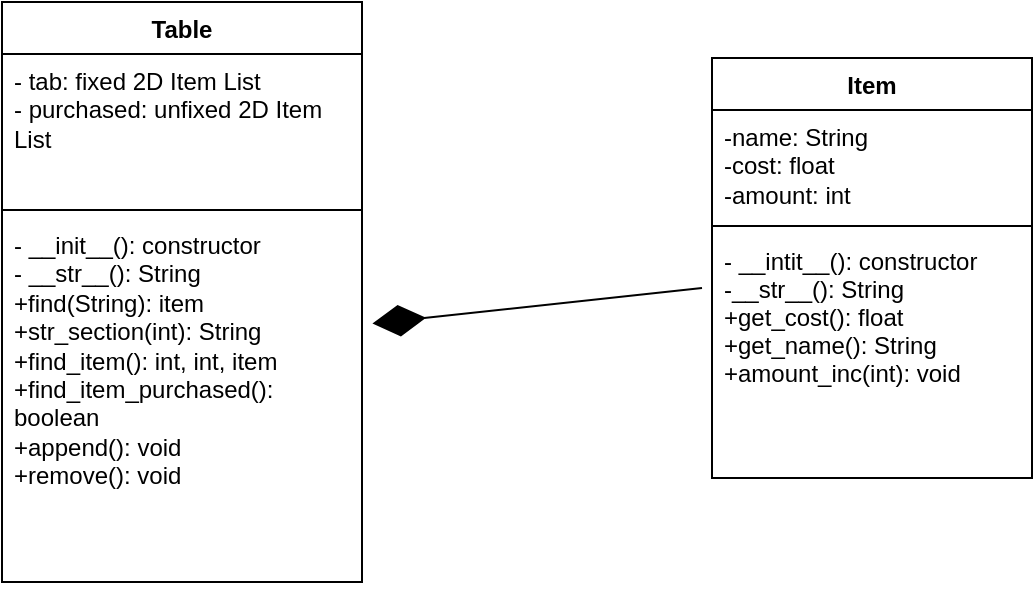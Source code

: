 <mxfile>
    <diagram name="Page-1" id="0xhTL03ZZ8w8dM94weIE">
        <mxGraphModel dx="745" dy="664" grid="1" gridSize="10" guides="1" tooltips="1" connect="1" arrows="1" fold="1" page="1" pageScale="1" pageWidth="850" pageHeight="1100" math="0" shadow="0">
            <root>
                <mxCell id="0"/>
                <mxCell id="1" parent="0"/>
                <mxCell id="r9ktLhKTOW2aritXuNVh-1" value="Table" style="swimlane;fontStyle=1;align=center;verticalAlign=top;childLayout=stackLayout;horizontal=1;startSize=26;horizontalStack=0;resizeParent=1;resizeParentMax=0;resizeLast=0;collapsible=1;marginBottom=0;" parent="1" vertex="1">
                    <mxGeometry x="70" y="10" width="180" height="290" as="geometry">
                        <mxRectangle x="220" y="240" width="100" height="30" as="alternateBounds"/>
                    </mxGeometry>
                </mxCell>
                <mxCell id="r9ktLhKTOW2aritXuNVh-2" value="- tab: fixed 2D Item List&#10;- purchased: unfixed 2D Item List" style="text;strokeColor=none;fillColor=none;align=left;verticalAlign=top;spacingLeft=4;spacingRight=4;overflow=hidden;rotatable=0;points=[[0,0.5],[1,0.5]];portConstraint=eastwest;whiteSpace=wrap;" parent="r9ktLhKTOW2aritXuNVh-1" vertex="1">
                    <mxGeometry y="26" width="180" height="74" as="geometry"/>
                </mxCell>
                <mxCell id="r9ktLhKTOW2aritXuNVh-3" value="" style="line;strokeWidth=1;fillColor=none;align=left;verticalAlign=middle;spacingTop=-1;spacingLeft=3;spacingRight=3;rotatable=0;labelPosition=right;points=[];portConstraint=eastwest;strokeColor=inherit;" parent="r9ktLhKTOW2aritXuNVh-1" vertex="1">
                    <mxGeometry y="100" width="180" height="8" as="geometry"/>
                </mxCell>
                <mxCell id="r9ktLhKTOW2aritXuNVh-4" value="- __init__(): constructor&#10;- __str__(): String&#10;+find(String): item&#10;+str_section(int): String&#10;+find_item(): int, int, item &#10;+find_item_purchased(): boolean&#10;+append(): void&#10;+remove(): void" style="text;strokeColor=none;fillColor=none;align=left;verticalAlign=top;spacingLeft=4;spacingRight=4;overflow=hidden;rotatable=0;points=[[0,0.5],[1,0.5]];portConstraint=eastwest;whiteSpace=wrap;" parent="r9ktLhKTOW2aritXuNVh-1" vertex="1">
                    <mxGeometry y="108" width="180" height="182" as="geometry"/>
                </mxCell>
                <mxCell id="2" value="Item" style="swimlane;fontStyle=1;align=center;verticalAlign=top;childLayout=stackLayout;horizontal=1;startSize=26;horizontalStack=0;resizeParent=1;resizeParentMax=0;resizeLast=0;collapsible=1;marginBottom=0;whiteSpace=wrap;" parent="1" vertex="1">
                    <mxGeometry x="425" y="38" width="160" height="210" as="geometry"/>
                </mxCell>
                <mxCell id="3" value="-name: String&#10;-cost: float&#10;-amount: int" style="text;strokeColor=none;fillColor=none;align=left;verticalAlign=top;spacingLeft=4;spacingRight=4;overflow=hidden;rotatable=0;points=[[0,0.5],[1,0.5]];portConstraint=eastwest;whiteSpace=wrap;" parent="2" vertex="1">
                    <mxGeometry y="26" width="160" height="54" as="geometry"/>
                </mxCell>
                <mxCell id="4" value="" style="line;strokeWidth=1;fillColor=none;align=left;verticalAlign=middle;spacingTop=-1;spacingLeft=3;spacingRight=3;rotatable=0;labelPosition=right;points=[];portConstraint=eastwest;strokeColor=inherit;" parent="2" vertex="1">
                    <mxGeometry y="80" width="160" height="8" as="geometry"/>
                </mxCell>
                <mxCell id="5" value="- __intit__(): constructor&#10;-__str__(): String&#10;+get_cost(): float&#10;+get_name(): String&#10;+amount_inc(int): void" style="text;strokeColor=none;fillColor=none;align=left;verticalAlign=top;spacingLeft=4;spacingRight=4;overflow=hidden;rotatable=0;points=[[0,0.5],[1,0.5]];portConstraint=eastwest;" parent="2" vertex="1">
                    <mxGeometry y="88" width="160" height="122" as="geometry"/>
                </mxCell>
                <mxCell id="6" value="" style="endArrow=diamondThin;endFill=1;endSize=24;html=1;entryX=1.029;entryY=0.29;entryDx=0;entryDy=0;entryPerimeter=0;" parent="1" target="r9ktLhKTOW2aritXuNVh-4" edge="1">
                    <mxGeometry width="160" relative="1" as="geometry">
                        <mxPoint x="420" y="153" as="sourcePoint"/>
                        <mxPoint x="410" y="150" as="targetPoint"/>
                        <Array as="points"/>
                    </mxGeometry>
                </mxCell>
            </root>
        </mxGraphModel>
    </diagram>
</mxfile>